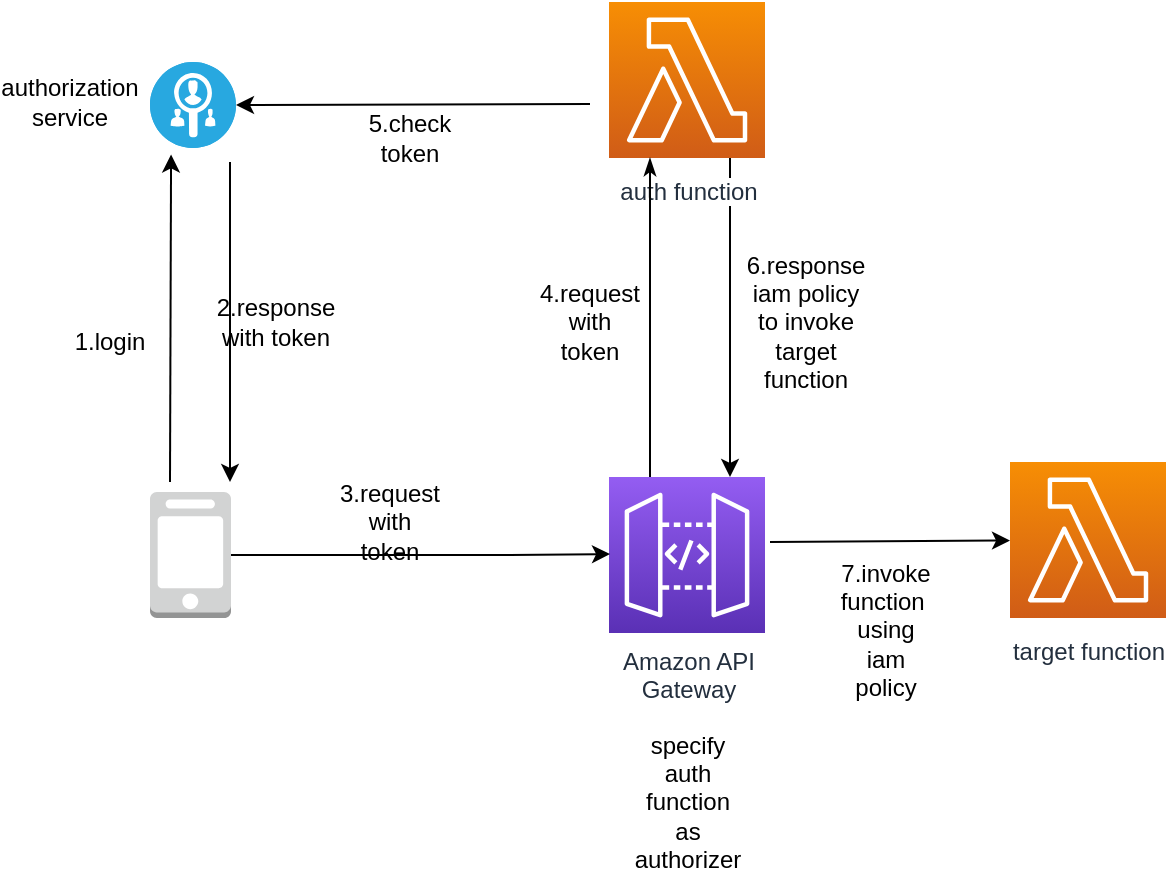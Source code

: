 <mxfile version="13.8.1" type="github">
  <diagram id="Ht1M8jgEwFfnCIfOTk4-" name="Page-1">
    <mxGraphModel dx="1113" dy="632" grid="1" gridSize="10" guides="1" tooltips="1" connect="1" arrows="1" fold="1" page="1" pageScale="1" pageWidth="1169" pageHeight="827" math="0" shadow="0">
      <root>
        <mxCell id="0" />
        <mxCell id="1" parent="0" />
        <mxCell id="K7p2sokPQkW9wo3oYyf0-2" value="" style="edgeStyle=orthogonalEdgeStyle;rounded=0;orthogonalLoop=1;jettySize=auto;html=1;" edge="1" parent="1" source="UEzPUAAOIrF-is8g5C7q-113" target="UEzPUAAOIrF-is8g5C7q-114">
          <mxGeometry relative="1" as="geometry">
            <Array as="points">
              <mxPoint x="430" y="270" />
              <mxPoint x="430" y="270" />
            </Array>
          </mxGeometry>
        </mxCell>
        <mxCell id="UEzPUAAOIrF-is8g5C7q-113" value="auth function" style="outlineConnect=0;fontColor=#232F3E;gradientColor=#F78E04;gradientDirection=north;fillColor=#D05C17;strokeColor=#ffffff;dashed=0;verticalLabelPosition=bottom;verticalAlign=top;align=center;html=1;fontSize=12;fontStyle=0;aspect=fixed;shape=mxgraph.aws4.resourceIcon;resIcon=mxgraph.aws4.lambda;labelBackgroundColor=#ffffff;spacingTop=3;" parent="1" vertex="1">
          <mxGeometry x="369.5" y="100" width="78" height="78" as="geometry" />
        </mxCell>
        <mxCell id="UEzPUAAOIrF-is8g5C7q-114" value="Amazon API&lt;br&gt;Gateway&lt;br&gt;" style="outlineConnect=0;fontColor=#232F3E;gradientColor=#945DF2;gradientDirection=north;fillColor=#5A30B5;strokeColor=#ffffff;dashed=0;verticalLabelPosition=bottom;verticalAlign=top;align=center;html=1;fontSize=12;fontStyle=0;aspect=fixed;shape=mxgraph.aws4.resourceIcon;resIcon=mxgraph.aws4.api_gateway;labelBackgroundColor=#ffffff;" parent="1" vertex="1">
          <mxGeometry x="369.5" y="337.5" width="78" height="78" as="geometry" />
        </mxCell>
        <mxCell id="K7p2sokPQkW9wo3oYyf0-1" value="&lt;div&gt;target function&lt;/div&gt;" style="outlineConnect=0;fontColor=#232F3E;gradientColor=#F78E04;gradientDirection=north;fillColor=#D05C17;strokeColor=#ffffff;dashed=0;verticalLabelPosition=bottom;verticalAlign=top;align=center;html=1;fontSize=12;fontStyle=0;aspect=fixed;shape=mxgraph.aws4.resourceIcon;resIcon=mxgraph.aws4.lambda;labelBackgroundColor=#ffffff;spacingTop=3;" vertex="1" parent="1">
          <mxGeometry x="570" y="330" width="78" height="78" as="geometry" />
        </mxCell>
        <mxCell id="K7p2sokPQkW9wo3oYyf0-4" value="" style="outlineConnect=0;dashed=0;verticalLabelPosition=bottom;verticalAlign=top;align=center;html=1;shape=mxgraph.aws3.mobile_client;fillColor=#D2D3D3;gradientColor=none;" vertex="1" parent="1">
          <mxGeometry x="140" y="345" width="40.5" height="63" as="geometry" />
        </mxCell>
        <mxCell id="K7p2sokPQkW9wo3oYyf0-5" value="" style="edgeStyle=orthogonalEdgeStyle;rounded=0;orthogonalLoop=1;jettySize=auto;html=1;" edge="1" parent="1" source="K7p2sokPQkW9wo3oYyf0-4">
          <mxGeometry relative="1" as="geometry">
            <mxPoint x="440.059" y="238.0" as="sourcePoint" />
            <mxPoint x="370" y="376" as="targetPoint" />
            <Array as="points">
              <mxPoint x="320" y="376" />
              <mxPoint x="320" y="376" />
            </Array>
          </mxGeometry>
        </mxCell>
        <mxCell id="K7p2sokPQkW9wo3oYyf0-6" value="" style="edgeStyle=orthogonalEdgeStyle;rounded=0;orthogonalLoop=1;jettySize=auto;html=1;startArrow=classicThin;startFill=1;endArrow=none;endFill=0;" edge="1" parent="1" source="UEzPUAAOIrF-is8g5C7q-113">
          <mxGeometry relative="1" as="geometry">
            <mxPoint x="389.999" y="228.0" as="sourcePoint" />
            <mxPoint x="389.999" y="337.5" as="targetPoint" />
            <Array as="points">
              <mxPoint x="390" y="220" />
              <mxPoint x="390" y="220" />
            </Array>
          </mxGeometry>
        </mxCell>
        <mxCell id="K7p2sokPQkW9wo3oYyf0-8" value="3.request with token" style="text;html=1;strokeColor=none;fillColor=none;align=center;verticalAlign=middle;whiteSpace=wrap;rounded=0;" vertex="1" parent="1">
          <mxGeometry x="240" y="350" width="40" height="20" as="geometry" />
        </mxCell>
        <mxCell id="K7p2sokPQkW9wo3oYyf0-9" value="4.request&lt;br&gt;with token" style="text;html=1;strokeColor=none;fillColor=none;align=center;verticalAlign=middle;whiteSpace=wrap;rounded=0;" vertex="1" parent="1">
          <mxGeometry x="340" y="250" width="40" height="20" as="geometry" />
        </mxCell>
        <mxCell id="K7p2sokPQkW9wo3oYyf0-10" value="" style="fillColor=#28A8E0;verticalLabelPosition=bottom;html=1;strokeColor=#ffffff;verticalAlign=top;align=center;points=[[0.145,0.145,0],[0.5,0,0],[0.855,0.145,0],[1,0.5,0],[0.855,0.855,0],[0.5,1,0],[0.145,0.855,0],[0,0.5,0]];pointerEvents=1;shape=mxgraph.cisco_safe.compositeIcon;bgIcon=ellipse;resIcon=mxgraph.cisco_safe.capability.identity_authorization_alt;" vertex="1" parent="1">
          <mxGeometry x="140" y="130" width="43" height="43" as="geometry" />
        </mxCell>
        <mxCell id="K7p2sokPQkW9wo3oYyf0-11" value="authorization service" style="text;html=1;strokeColor=none;fillColor=none;align=center;verticalAlign=middle;whiteSpace=wrap;rounded=0;" vertex="1" parent="1">
          <mxGeometry x="80" y="140" width="40" height="20" as="geometry" />
        </mxCell>
        <mxCell id="K7p2sokPQkW9wo3oYyf0-13" value="" style="endArrow=classic;html=1;entryX=0.245;entryY=1.075;entryDx=0;entryDy=0;entryPerimeter=0;" edge="1" parent="1" target="K7p2sokPQkW9wo3oYyf0-10">
          <mxGeometry width="50" height="50" relative="1" as="geometry">
            <mxPoint x="150" y="340" as="sourcePoint" />
            <mxPoint x="550" y="180" as="targetPoint" />
          </mxGeometry>
        </mxCell>
        <mxCell id="K7p2sokPQkW9wo3oYyf0-14" value="1.login" style="text;html=1;strokeColor=none;fillColor=none;align=center;verticalAlign=middle;whiteSpace=wrap;rounded=0;" vertex="1" parent="1">
          <mxGeometry x="100" y="260" width="40" height="20" as="geometry" />
        </mxCell>
        <mxCell id="K7p2sokPQkW9wo3oYyf0-15" value="" style="endArrow=classic;html=1;" edge="1" parent="1">
          <mxGeometry width="50" height="50" relative="1" as="geometry">
            <mxPoint x="180" y="180" as="sourcePoint" />
            <mxPoint x="180" y="340" as="targetPoint" />
          </mxGeometry>
        </mxCell>
        <mxCell id="K7p2sokPQkW9wo3oYyf0-16" value="2.response with token" style="text;html=1;strokeColor=none;fillColor=none;align=center;verticalAlign=middle;whiteSpace=wrap;rounded=0;" vertex="1" parent="1">
          <mxGeometry x="183" y="250" width="40" height="20" as="geometry" />
        </mxCell>
        <mxCell id="K7p2sokPQkW9wo3oYyf0-18" value="specify auth function as authorizer" style="text;html=1;strokeColor=none;fillColor=none;align=center;verticalAlign=middle;whiteSpace=wrap;rounded=0;" vertex="1" parent="1">
          <mxGeometry x="388.5" y="490" width="40" height="20" as="geometry" />
        </mxCell>
        <mxCell id="K7p2sokPQkW9wo3oYyf0-19" value="" style="endArrow=classic;html=1;entryX=1;entryY=0.5;entryDx=0;entryDy=0;entryPerimeter=0;" edge="1" parent="1" target="K7p2sokPQkW9wo3oYyf0-10">
          <mxGeometry width="50" height="50" relative="1" as="geometry">
            <mxPoint x="360" y="151" as="sourcePoint" />
            <mxPoint x="550" y="250" as="targetPoint" />
          </mxGeometry>
        </mxCell>
        <mxCell id="K7p2sokPQkW9wo3oYyf0-20" value="5.check token" style="text;html=1;strokeColor=none;fillColor=none;align=center;verticalAlign=middle;whiteSpace=wrap;rounded=0;" vertex="1" parent="1">
          <mxGeometry x="250" y="158" width="40" height="20" as="geometry" />
        </mxCell>
        <mxCell id="K7p2sokPQkW9wo3oYyf0-22" value="6.response&lt;br&gt;iam policy&lt;br&gt;to invoke&lt;br&gt;target function" style="text;html=1;strokeColor=none;fillColor=none;align=center;verticalAlign=middle;whiteSpace=wrap;rounded=0;" vertex="1" parent="1">
          <mxGeometry x="447.5" y="250" width="40" height="20" as="geometry" />
        </mxCell>
        <mxCell id="K7p2sokPQkW9wo3oYyf0-25" value="" style="endArrow=classic;html=1;" edge="1" parent="1" target="K7p2sokPQkW9wo3oYyf0-1">
          <mxGeometry width="50" height="50" relative="1" as="geometry">
            <mxPoint x="450" y="370" as="sourcePoint" />
            <mxPoint x="550" y="280" as="targetPoint" />
          </mxGeometry>
        </mxCell>
        <mxCell id="K7p2sokPQkW9wo3oYyf0-26" value="7.invoke&lt;br&gt;function&amp;nbsp;&lt;br&gt;using iam policy" style="text;html=1;strokeColor=none;fillColor=none;align=center;verticalAlign=middle;whiteSpace=wrap;rounded=0;" vertex="1" parent="1">
          <mxGeometry x="487.5" y="404" width="40" height="20" as="geometry" />
        </mxCell>
      </root>
    </mxGraphModel>
  </diagram>
</mxfile>
